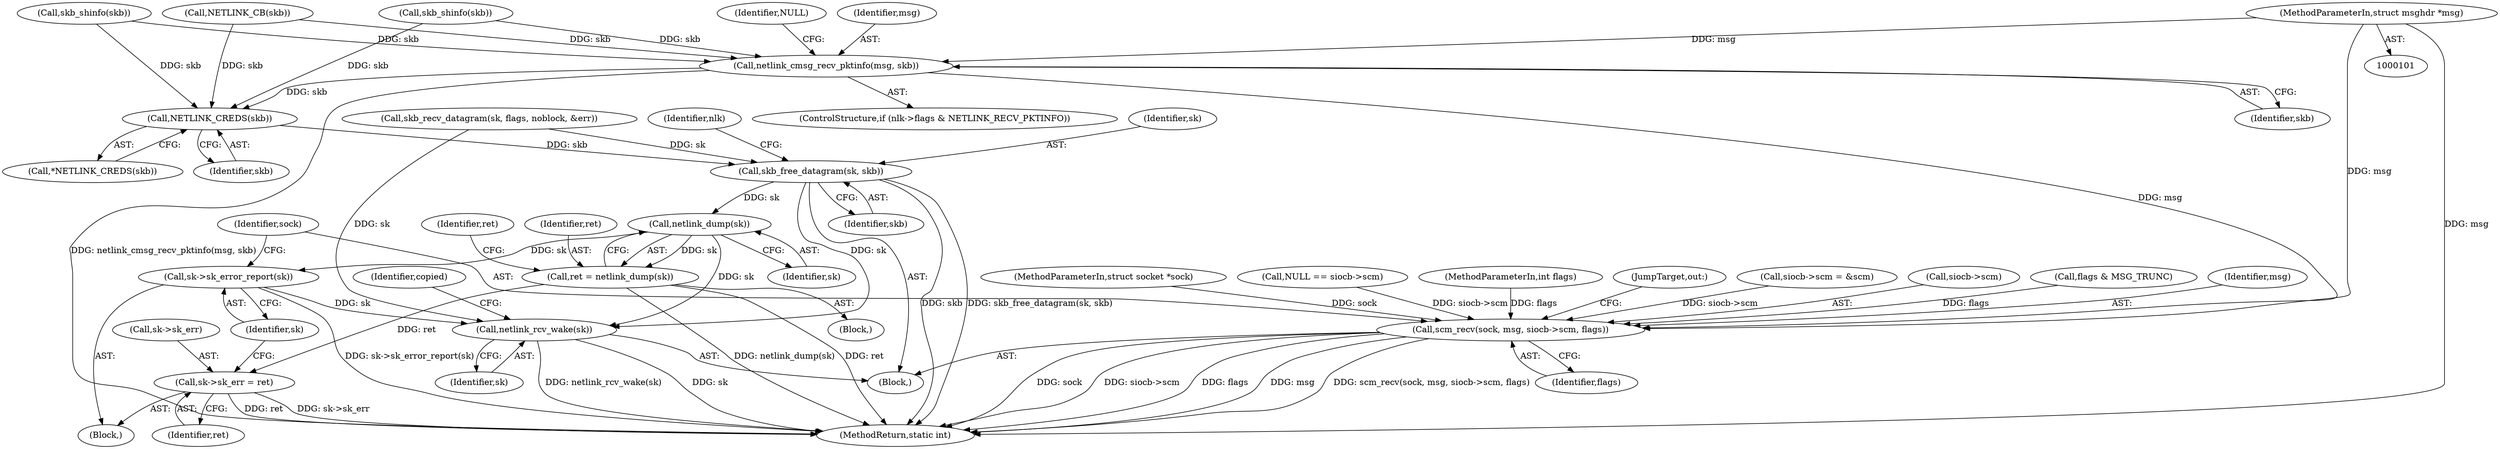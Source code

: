digraph "0_linux_f3d3342602f8bcbf37d7c46641cb9bca7618eb1c_22@pointer" {
"1000104" [label="(MethodParameterIn,struct msghdr *msg)"];
"1000261" [label="(Call,netlink_cmsg_recv_pktinfo(msg, skb))"];
"1000290" [label="(Call,NETLINK_CREDS(skb))"];
"1000301" [label="(Call,skb_free_datagram(sk, skb))"];
"1000323" [label="(Call,netlink_dump(sk))"];
"1000321" [label="(Call,ret = netlink_dump(sk))"];
"1000328" [label="(Call,sk->sk_err = ret)"];
"1000333" [label="(Call,sk->sk_error_report(sk))"];
"1000343" [label="(Call,netlink_rcv_wake(sk))"];
"1000335" [label="(Call,scm_recv(sock, msg, siocb->scm, flags))"];
"1000327" [label="(Block,)"];
"1000337" [label="(Identifier,msg)"];
"1000334" [label="(Identifier,sk)"];
"1000336" [label="(Identifier,sock)"];
"1000320" [label="(Block,)"];
"1000321" [label="(Call,ret = netlink_dump(sk))"];
"1000344" [label="(Identifier,sk)"];
"1000323" [label="(Call,netlink_dump(sk))"];
"1000103" [label="(MethodParameterIn,struct socket *sock)"];
"1000265" [label="(Call,NULL == siocb->scm)"];
"1000261" [label="(Call,netlink_cmsg_recv_pktinfo(msg, skb))"];
"1000332" [label="(Identifier,ret)"];
"1000346" [label="(MethodReturn,static int)"];
"1000176" [label="(Call,skb_shinfo(skb))"];
"1000266" [label="(Identifier,NULL)"];
"1000301" [label="(Call,skb_free_datagram(sk, skb))"];
"1000106" [label="(MethodParameterIn,int flags)"];
"1000165" [label="(Call,skb_shinfo(skb))"];
"1000290" [label="(Call,NETLINK_CREDS(skb))"];
"1000107" [label="(Block,)"];
"1000342" [label="(JumpTarget,out:)"];
"1000104" [label="(MethodParameterIn,struct msghdr *msg)"];
"1000326" [label="(Identifier,ret)"];
"1000324" [label="(Identifier,sk)"];
"1000345" [label="(Identifier,copied)"];
"1000303" [label="(Identifier,skb)"];
"1000263" [label="(Identifier,skb)"];
"1000333" [label="(Call,sk->sk_error_report(sk))"];
"1000329" [label="(Call,sk->sk_err)"];
"1000341" [label="(Identifier,flags)"];
"1000328" [label="(Call,sk->sk_err = ret)"];
"1000307" [label="(Identifier,nlk)"];
"1000148" [label="(Call,skb_recv_datagram(sk, flags, noblock, &err))"];
"1000289" [label="(Call,*NETLINK_CREDS(skb))"];
"1000322" [label="(Identifier,ret)"];
"1000255" [label="(ControlStructure,if (nlk->flags & NETLINK_RECV_PKTINFO))"];
"1000277" [label="(Call,siocb->scm = &scm)"];
"1000245" [label="(Call,NETLINK_CB(skb))"];
"1000343" [label="(Call,netlink_rcv_wake(sk))"];
"1000335" [label="(Call,scm_recv(sock, msg, siocb->scm, flags))"];
"1000302" [label="(Identifier,sk)"];
"1000338" [label="(Call,siocb->scm)"];
"1000291" [label="(Identifier,skb)"];
"1000262" [label="(Identifier,msg)"];
"1000293" [label="(Call,flags & MSG_TRUNC)"];
"1000104" -> "1000101"  [label="AST: "];
"1000104" -> "1000346"  [label="DDG: msg"];
"1000104" -> "1000261"  [label="DDG: msg"];
"1000104" -> "1000335"  [label="DDG: msg"];
"1000261" -> "1000255"  [label="AST: "];
"1000261" -> "1000263"  [label="CFG: "];
"1000262" -> "1000261"  [label="AST: "];
"1000263" -> "1000261"  [label="AST: "];
"1000266" -> "1000261"  [label="CFG: "];
"1000261" -> "1000346"  [label="DDG: netlink_cmsg_recv_pktinfo(msg, skb)"];
"1000165" -> "1000261"  [label="DDG: skb"];
"1000176" -> "1000261"  [label="DDG: skb"];
"1000245" -> "1000261"  [label="DDG: skb"];
"1000261" -> "1000290"  [label="DDG: skb"];
"1000261" -> "1000335"  [label="DDG: msg"];
"1000290" -> "1000289"  [label="AST: "];
"1000290" -> "1000291"  [label="CFG: "];
"1000291" -> "1000290"  [label="AST: "];
"1000289" -> "1000290"  [label="CFG: "];
"1000165" -> "1000290"  [label="DDG: skb"];
"1000176" -> "1000290"  [label="DDG: skb"];
"1000245" -> "1000290"  [label="DDG: skb"];
"1000290" -> "1000301"  [label="DDG: skb"];
"1000301" -> "1000107"  [label="AST: "];
"1000301" -> "1000303"  [label="CFG: "];
"1000302" -> "1000301"  [label="AST: "];
"1000303" -> "1000301"  [label="AST: "];
"1000307" -> "1000301"  [label="CFG: "];
"1000301" -> "1000346"  [label="DDG: skb"];
"1000301" -> "1000346"  [label="DDG: skb_free_datagram(sk, skb)"];
"1000148" -> "1000301"  [label="DDG: sk"];
"1000301" -> "1000323"  [label="DDG: sk"];
"1000301" -> "1000343"  [label="DDG: sk"];
"1000323" -> "1000321"  [label="AST: "];
"1000323" -> "1000324"  [label="CFG: "];
"1000324" -> "1000323"  [label="AST: "];
"1000321" -> "1000323"  [label="CFG: "];
"1000323" -> "1000321"  [label="DDG: sk"];
"1000323" -> "1000333"  [label="DDG: sk"];
"1000323" -> "1000343"  [label="DDG: sk"];
"1000321" -> "1000320"  [label="AST: "];
"1000322" -> "1000321"  [label="AST: "];
"1000326" -> "1000321"  [label="CFG: "];
"1000321" -> "1000346"  [label="DDG: ret"];
"1000321" -> "1000346"  [label="DDG: netlink_dump(sk)"];
"1000321" -> "1000328"  [label="DDG: ret"];
"1000328" -> "1000327"  [label="AST: "];
"1000328" -> "1000332"  [label="CFG: "];
"1000329" -> "1000328"  [label="AST: "];
"1000332" -> "1000328"  [label="AST: "];
"1000334" -> "1000328"  [label="CFG: "];
"1000328" -> "1000346"  [label="DDG: ret"];
"1000328" -> "1000346"  [label="DDG: sk->sk_err"];
"1000333" -> "1000327"  [label="AST: "];
"1000333" -> "1000334"  [label="CFG: "];
"1000334" -> "1000333"  [label="AST: "];
"1000336" -> "1000333"  [label="CFG: "];
"1000333" -> "1000346"  [label="DDG: sk->sk_error_report(sk)"];
"1000333" -> "1000343"  [label="DDG: sk"];
"1000343" -> "1000107"  [label="AST: "];
"1000343" -> "1000344"  [label="CFG: "];
"1000344" -> "1000343"  [label="AST: "];
"1000345" -> "1000343"  [label="CFG: "];
"1000343" -> "1000346"  [label="DDG: sk"];
"1000343" -> "1000346"  [label="DDG: netlink_rcv_wake(sk)"];
"1000148" -> "1000343"  [label="DDG: sk"];
"1000335" -> "1000107"  [label="AST: "];
"1000335" -> "1000341"  [label="CFG: "];
"1000336" -> "1000335"  [label="AST: "];
"1000337" -> "1000335"  [label="AST: "];
"1000338" -> "1000335"  [label="AST: "];
"1000341" -> "1000335"  [label="AST: "];
"1000342" -> "1000335"  [label="CFG: "];
"1000335" -> "1000346"  [label="DDG: sock"];
"1000335" -> "1000346"  [label="DDG: siocb->scm"];
"1000335" -> "1000346"  [label="DDG: flags"];
"1000335" -> "1000346"  [label="DDG: msg"];
"1000335" -> "1000346"  [label="DDG: scm_recv(sock, msg, siocb->scm, flags)"];
"1000103" -> "1000335"  [label="DDG: sock"];
"1000265" -> "1000335"  [label="DDG: siocb->scm"];
"1000277" -> "1000335"  [label="DDG: siocb->scm"];
"1000293" -> "1000335"  [label="DDG: flags"];
"1000106" -> "1000335"  [label="DDG: flags"];
}
